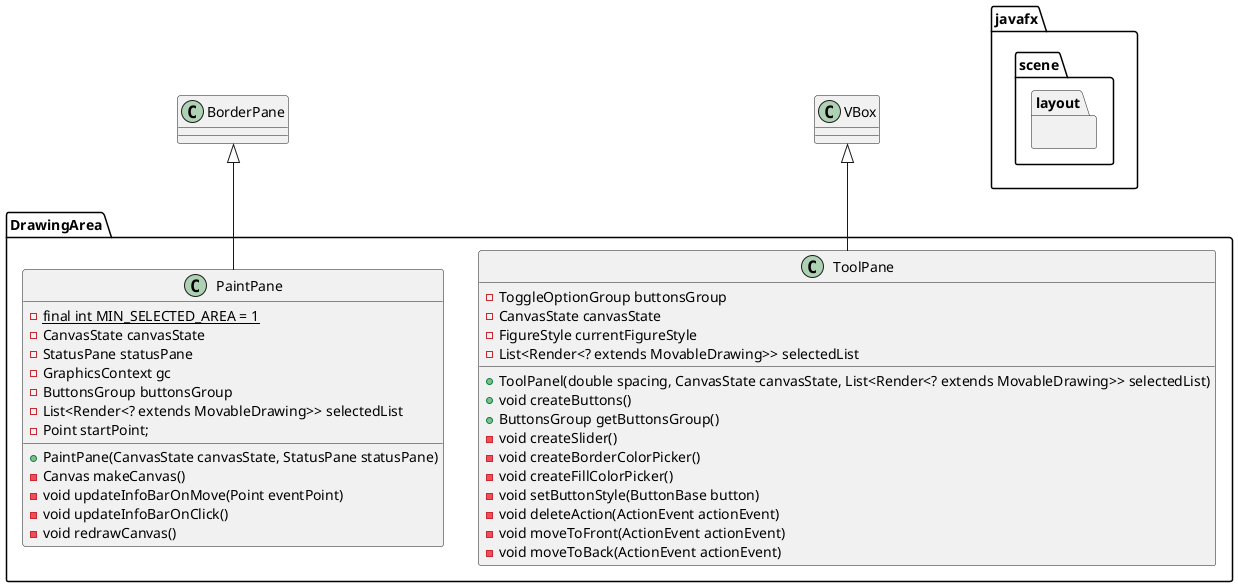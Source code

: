@startuml
'https://plantuml.com/sequence-diagram

package DrawingArea{

class ToolPane {
    - ToggleOptionGroup buttonsGroup
    - CanvasState canvasState
    - FigureStyle currentFigureStyle
    - List<Render<? extends MovableDrawing>> selectedList

    + ToolPanel(double spacing, CanvasState canvasState, List<Render<? extends MovableDrawing>> selectedList)
    + void createButtons()
    + ButtonsGroup getButtonsGroup()
    - void createSlider()
    - void createBorderColorPicker()
    - void createFillColorPicker()
    - void setButtonStyle(ButtonBase button)
    - void deleteAction(ActionEvent actionEvent)
    - void moveToFront(ActionEvent actionEvent)
    - void moveToBack(ActionEvent actionEvent)
}

class PaintPane {
    - {static} final int MIN_SELECTED_AREA = 1
    - CanvasState canvasState
    - StatusPane statusPane
    - GraphicsContext gc
    - ButtonsGroup buttonsGroup
    - List<Render<? extends MovableDrawing>> selectedList
    - Point startPoint;
    + PaintPane(CanvasState canvasState, StatusPane statusPane)
    - Canvas makeCanvas()
    - void updateInfoBarOnMove(Point eventPoint)
    - void updateInfoBarOnClick()
    - void redrawCanvas()
}
}

package javafx.scene.layout {
    .BorderPane <|-- PaintPane
    .VBox <|-- ToolPane
}
@enduml